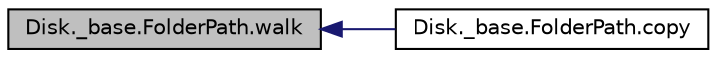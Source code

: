 digraph "Disk._base.FolderPath.walk"
{
 // INTERACTIVE_SVG=YES
  bgcolor="transparent";
  edge [fontname="Helvetica",fontsize="10",labelfontname="Helvetica",labelfontsize="10"];
  node [fontname="Helvetica",fontsize="10",shape=record];
  rankdir="LR";
  Node1 [label="Disk._base.FolderPath.walk",height=0.2,width=0.4,color="black", fillcolor="grey75", style="filled" fontcolor="black"];
  Node1 -> Node2 [dir="back",color="midnightblue",fontsize="10",style="solid",fontname="Helvetica"];
  Node2 [label="Disk._base.FolderPath.copy",height=0.2,width=0.4,color="black",URL="$class_disk_1_1__base_1_1_folder_path.html#a6625c9238dfe7d86d34625e4e7730922"];
}
